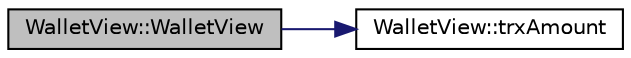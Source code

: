 digraph "WalletView::WalletView"
{
  edge [fontname="Helvetica",fontsize="10",labelfontname="Helvetica",labelfontsize="10"];
  node [fontname="Helvetica",fontsize="10",shape=record];
  rankdir="LR";
  Node0 [label="WalletView::WalletView",height=0.2,width=0.4,color="black", fillcolor="grey75", style="filled", fontcolor="black"];
  Node0 -> Node1 [color="midnightblue",fontsize="10",style="solid",fontname="Helvetica"];
  Node1 [label="WalletView::trxAmount",height=0.2,width=0.4,color="black", fillcolor="white", style="filled",URL="$class_wallet_view.html#ac4206b008b9c16dd6931aa56d9fb6fd4",tooltip="Update selected DIV amount from transactionview. "];
}
